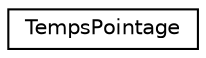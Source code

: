 digraph "Graphe hiérarchique des classes"
{
  edge [fontname="Helvetica",fontsize="10",labelfontname="Helvetica",labelfontsize="10"];
  node [fontname="Helvetica",fontsize="10",shape=record];
  rankdir="LR";
  Node0 [label="TempsPointage",height=0.2,width=0.4,color="black", fillcolor="white", style="filled",URL="$class_temps_pointage.html"];
}
